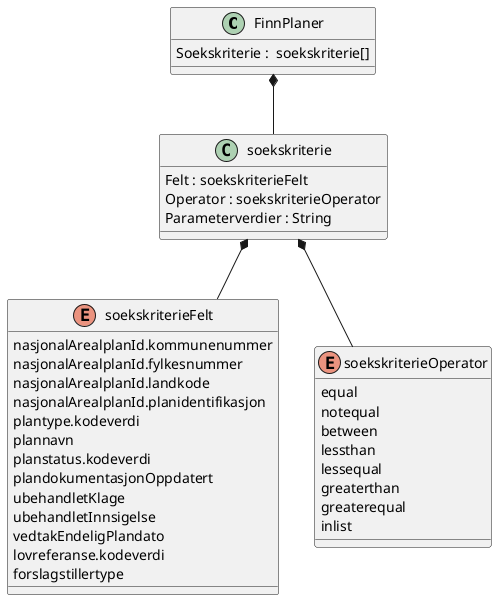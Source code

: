 @startuml

class FinnPlaner {
    {field} Soekskriterie :  soekskriterie[]
}

class soekskriterie {
    {field} Felt : soekskriterieFelt
    {field} Operator : soekskriterieOperator
    {field} Parameterverdier : String
}

enum soekskriterieFelt {
    nasjonalArealplanId.kommunenummer
    nasjonalArealplanId.fylkesnummer
    nasjonalArealplanId.landkode
    nasjonalArealplanId.planidentifikasjon
    plantype.kodeverdi
    plannavn
    planstatus.kodeverdi
    plandokumentasjonOppdatert
    ubehandletKlage
    ubehandletInnsigelse
    vedtakEndeligPlandato
    lovreferanse.kodeverdi
    forslagstillertype
}

enum soekskriterieOperator {
     equal
     notequal
     between
     lessthan
     lessequal
     greaterthan
     greaterequal
     inlist
}

FinnPlaner *-- soekskriterie
soekskriterie *-- soekskriterieFelt
soekskriterie *-- soekskriterieOperator

@enduml
